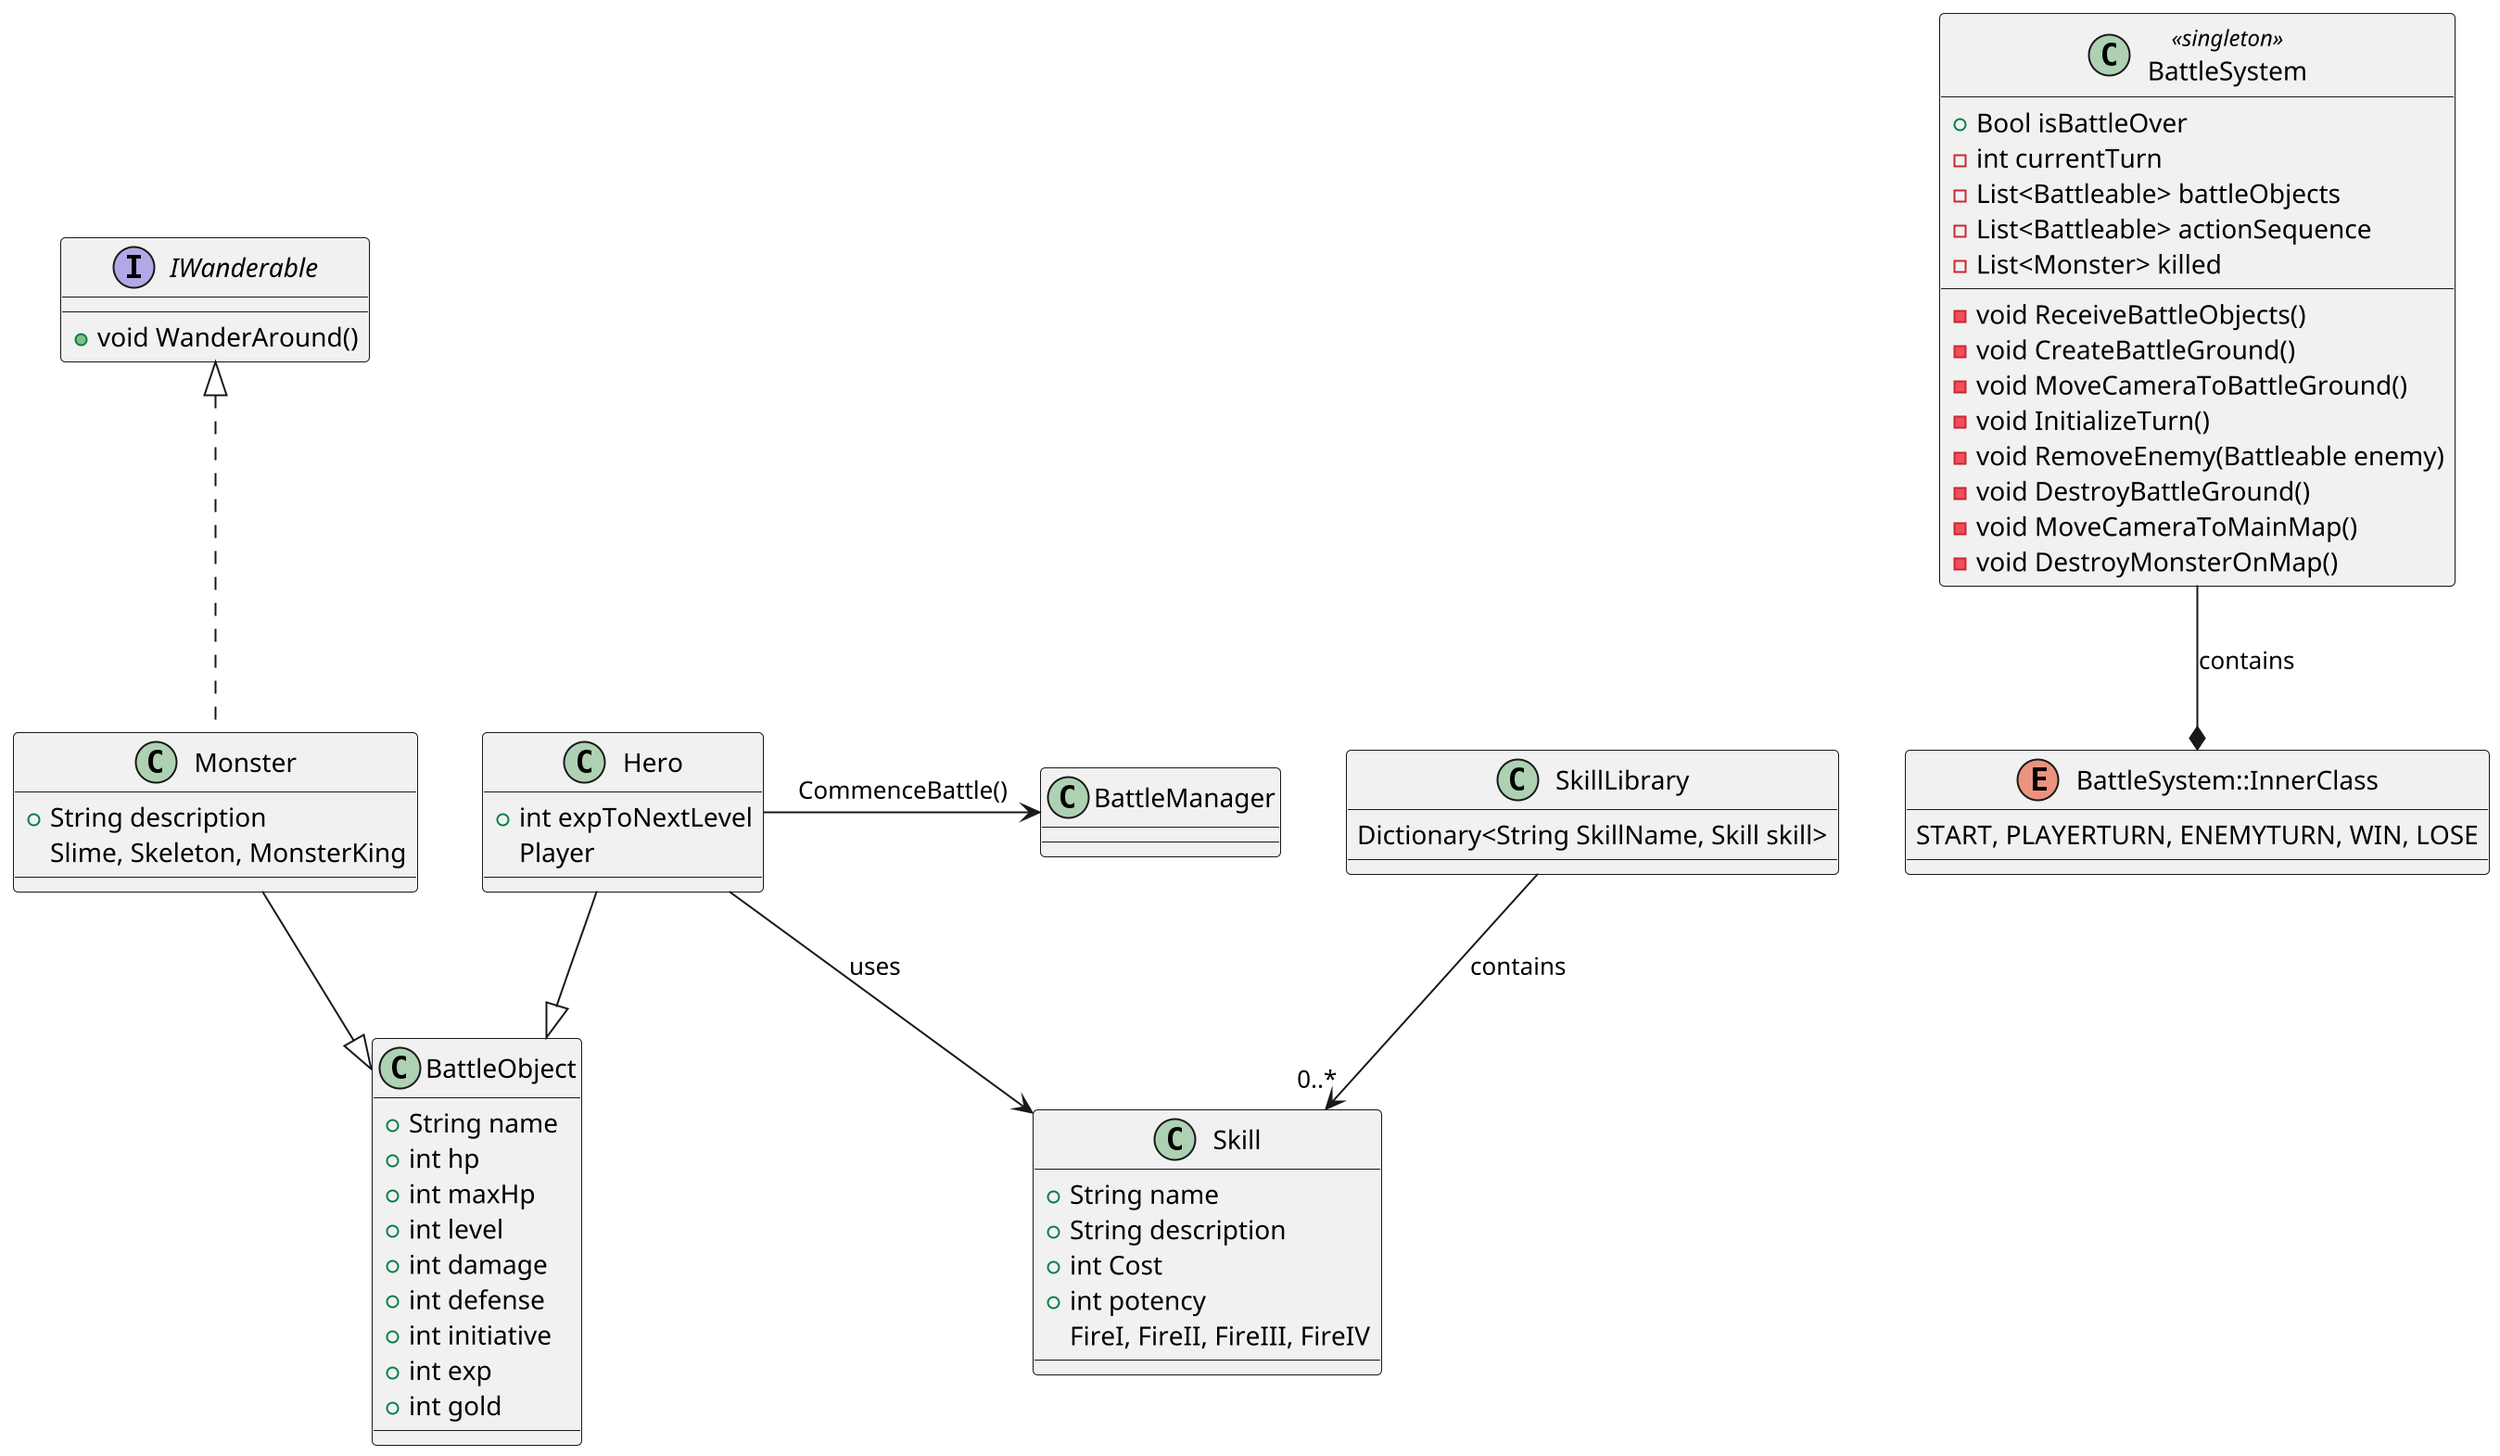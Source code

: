 @startuml battle design
scale 2

class BattleObject {
    +String name
    +int hp
    +int maxHp
    +int level
    +int damage
    +int defense
    +int initiative
    +int exp
    +int gold

}

class Monster {
    +String description 
}

Monster : Slime, Skeleton, MonsterKing

class Hero {
    +int expToNextLevel
}

Hero : Player

interface IWanderable {
    +void WanderAround()
}

enum BattleSystem::InnerClass {
    START, PLAYERTURN, ENEMYTURN, WIN, LOSE
}

BattleSystem --* BattleSystem::InnerClass : contains

class BattleSystem <<singleton>> {
    +Bool isBattleOver
    -int currentTurn
    -List<Battleable> battleObjects
    -List<Battleable> actionSequence
    -List<Monster> killed

    -void ReceiveBattleObjects()
    -void CreateBattleGround()
    -void MoveCameraToBattleGround()
    -void InitializeTurn()
    -void RemoveEnemy(Battleable enemy)
    -void DestroyBattleGround()
    -void MoveCameraToMainMap()
    -void DestroyMonsterOnMap()
    
}

Hero -> BattleManager : CommenceBattle()

' note bottom of BattleManager
'     RemoveEnemy(): removes the given enemy in battleObjects.
    
'     CommenceBattle() Calls multiple private methods in the given order:
'     - ReceiveBattleObjects(): adds hero and monster to BattleObjects, set IsBattleOver to False
'     - CreateBattleGround(): creates the battleground
'     - MoveCameraToBattleGround(): moves the camera to the battleground.
'     - InitializeTurn(): sort battleObjects in respect to initiative in descend order.
    
'     currentTurn = 1
'     while(true) {
'         // everybody acts sequencially
'         for (Battleable currentInAction: actionSequence) {
'             if(currentInAction instanceof Monster) {
'                 // monster auto attacks on Hero
'                 Attack(Battleable Hero)
'                 // check if hero still alive
'                 if (Hero is dead)  gameOver()
'             } else {
'                 // determine behavior based on player input
'                 PlayerAction()
'                 if (one enemy is killed) {
'                     // enemy killed, remove that emeny in the sequence
'                     RemoveBattleable(Battleable enemy)
'                     killed.append(enemy)
'                     // since modification on loop condition, terminate loop
'                     break
'                 }
'             }
'         }
'         if (battleObjects is not empty) {
'             // enemies remain, begin another loop
'             InitializeNextTurn()
'             currentTurn++;
'         } else {
'             // no enemies, battle ends
'             break;
'         }
'     }
'     isBattleOver = True
'     // update hero status
'     Hero.UpdateResult(List<Monster> killed)
'     DestroyBattleGround()
'     MoveCameraToMainMap()
'     DestroyMonsterOnMap()

' end note

class SkillLibrary {
    Dictionary<String SkillName, Skill skill>
}

class Skill {
    +String name
    +String description
    +int Cost
    +int potency
}

Skill : FireI, FireII, FireIII, FireIV

SkillLibrary --> "0..*" Skill : contains
IWanderable <|.. Monster
Hero --> Skill : uses
Monster --|> BattleObject
Hero --|> BattleObject
@enduml